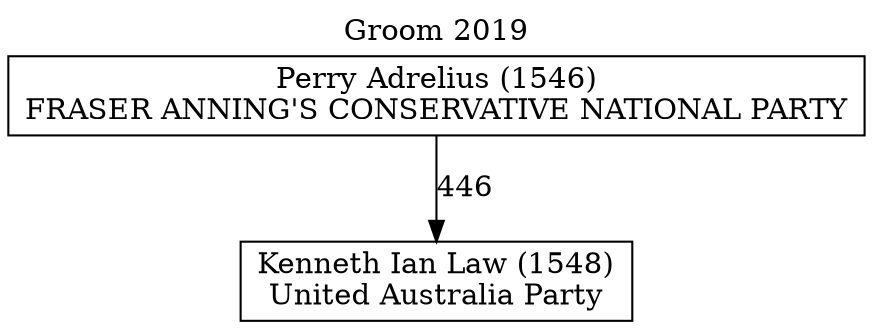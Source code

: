 // House preference flow
digraph "Kenneth Ian Law (1548)_Groom_2019" {
	graph [label="Groom 2019" labelloc=t mclimit=10]
	node [shape=box]
	"Kenneth Ian Law (1548)" [label="Kenneth Ian Law (1548)
United Australia Party"]
	"Perry Adrelius (1546)" [label="Perry Adrelius (1546)
FRASER ANNING'S CONSERVATIVE NATIONAL PARTY"]
	"Perry Adrelius (1546)" -> "Kenneth Ian Law (1548)" [label=446]
}
